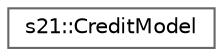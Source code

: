 digraph "Graphical Class Hierarchy"
{
 // LATEX_PDF_SIZE
  bgcolor="transparent";
  edge [fontname=Helvetica,fontsize=10,labelfontname=Helvetica,labelfontsize=10];
  node [fontname=Helvetica,fontsize=10,shape=box,height=0.2,width=0.4];
  rankdir="LR";
  Node0 [id="Node000000",label="s21::CreditModel",height=0.2,width=0.4,color="grey40", fillcolor="white", style="filled",URL="$d0/dbf/classs21_1_1CreditModel.html",tooltip=" "];
}

